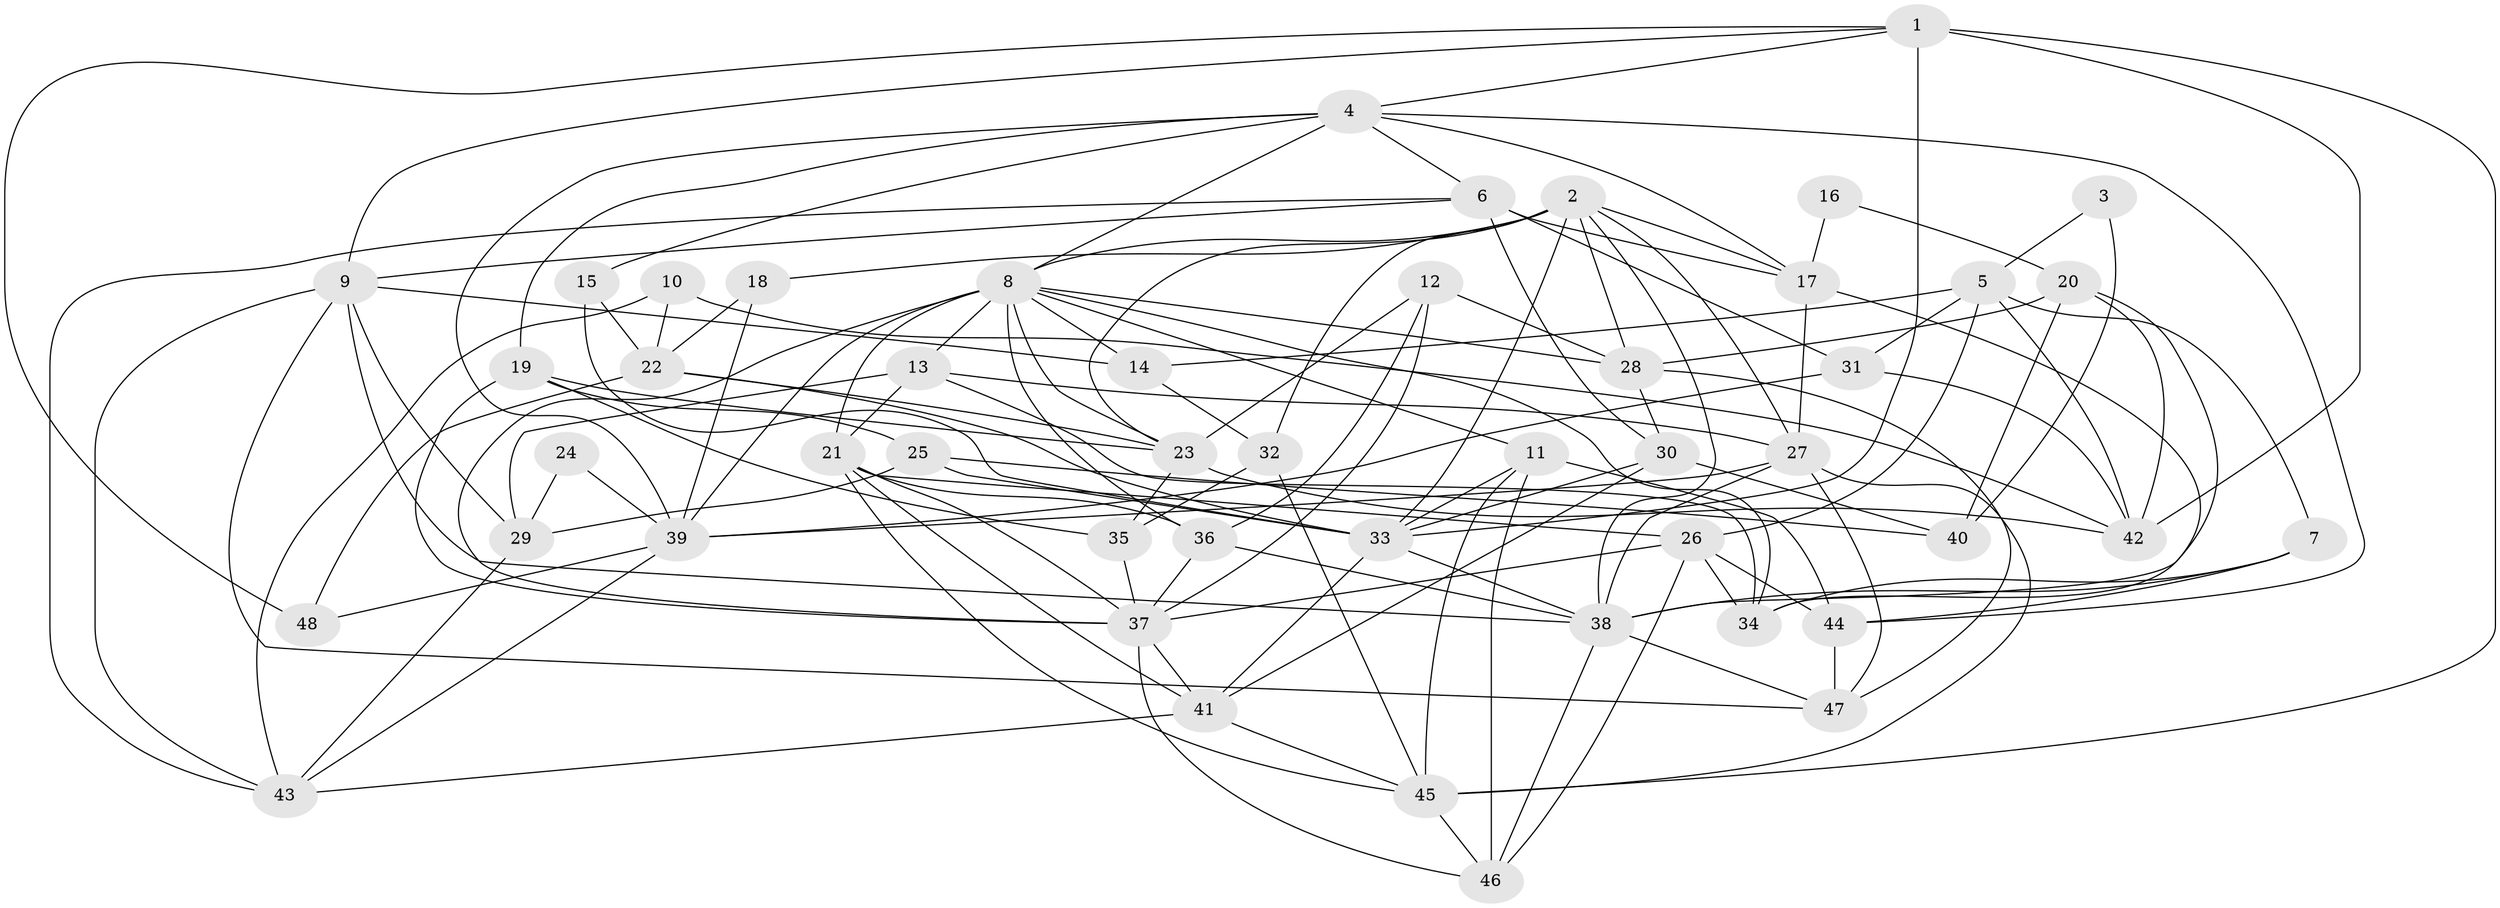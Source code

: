 // original degree distribution, {6: 0.07368421052631578, 5: 0.16842105263157894, 4: 0.29473684210526313, 3: 0.28421052631578947, 2: 0.12631578947368421, 8: 0.031578947368421054, 10: 0.010526315789473684, 7: 0.010526315789473684}
// Generated by graph-tools (version 1.1) at 2025/50/03/09/25 03:50:03]
// undirected, 48 vertices, 132 edges
graph export_dot {
graph [start="1"]
  node [color=gray90,style=filled];
  1;
  2;
  3;
  4;
  5;
  6;
  7;
  8;
  9;
  10;
  11;
  12;
  13;
  14;
  15;
  16;
  17;
  18;
  19;
  20;
  21;
  22;
  23;
  24;
  25;
  26;
  27;
  28;
  29;
  30;
  31;
  32;
  33;
  34;
  35;
  36;
  37;
  38;
  39;
  40;
  41;
  42;
  43;
  44;
  45;
  46;
  47;
  48;
  1 -- 4 [weight=1.0];
  1 -- 9 [weight=1.0];
  1 -- 33 [weight=2.0];
  1 -- 42 [weight=1.0];
  1 -- 45 [weight=1.0];
  1 -- 48 [weight=1.0];
  2 -- 8 [weight=1.0];
  2 -- 17 [weight=2.0];
  2 -- 18 [weight=1.0];
  2 -- 23 [weight=1.0];
  2 -- 27 [weight=1.0];
  2 -- 28 [weight=1.0];
  2 -- 32 [weight=1.0];
  2 -- 33 [weight=1.0];
  2 -- 38 [weight=1.0];
  3 -- 5 [weight=1.0];
  3 -- 40 [weight=1.0];
  4 -- 6 [weight=1.0];
  4 -- 8 [weight=1.0];
  4 -- 15 [weight=1.0];
  4 -- 17 [weight=1.0];
  4 -- 19 [weight=1.0];
  4 -- 39 [weight=1.0];
  4 -- 44 [weight=1.0];
  5 -- 7 [weight=1.0];
  5 -- 14 [weight=1.0];
  5 -- 26 [weight=1.0];
  5 -- 31 [weight=1.0];
  5 -- 42 [weight=1.0];
  6 -- 9 [weight=1.0];
  6 -- 17 [weight=1.0];
  6 -- 30 [weight=1.0];
  6 -- 31 [weight=1.0];
  6 -- 43 [weight=1.0];
  7 -- 34 [weight=1.0];
  7 -- 38 [weight=1.0];
  7 -- 44 [weight=1.0];
  8 -- 11 [weight=1.0];
  8 -- 13 [weight=1.0];
  8 -- 14 [weight=1.0];
  8 -- 21 [weight=1.0];
  8 -- 23 [weight=1.0];
  8 -- 28 [weight=1.0];
  8 -- 34 [weight=1.0];
  8 -- 36 [weight=1.0];
  8 -- 37 [weight=2.0];
  8 -- 39 [weight=1.0];
  9 -- 14 [weight=1.0];
  9 -- 29 [weight=1.0];
  9 -- 38 [weight=1.0];
  9 -- 43 [weight=1.0];
  9 -- 47 [weight=1.0];
  10 -- 22 [weight=1.0];
  10 -- 42 [weight=1.0];
  10 -- 43 [weight=1.0];
  11 -- 33 [weight=1.0];
  11 -- 44 [weight=1.0];
  11 -- 45 [weight=1.0];
  11 -- 46 [weight=1.0];
  12 -- 23 [weight=1.0];
  12 -- 28 [weight=1.0];
  12 -- 36 [weight=1.0];
  12 -- 37 [weight=2.0];
  13 -- 21 [weight=1.0];
  13 -- 27 [weight=1.0];
  13 -- 29 [weight=1.0];
  13 -- 34 [weight=1.0];
  14 -- 32 [weight=1.0];
  15 -- 22 [weight=1.0];
  15 -- 33 [weight=1.0];
  16 -- 17 [weight=1.0];
  16 -- 20 [weight=1.0];
  17 -- 27 [weight=1.0];
  17 -- 34 [weight=1.0];
  18 -- 22 [weight=1.0];
  18 -- 39 [weight=1.0];
  19 -- 23 [weight=1.0];
  19 -- 25 [weight=1.0];
  19 -- 35 [weight=1.0];
  19 -- 37 [weight=1.0];
  20 -- 28 [weight=1.0];
  20 -- 38 [weight=1.0];
  20 -- 40 [weight=1.0];
  20 -- 42 [weight=1.0];
  21 -- 26 [weight=1.0];
  21 -- 36 [weight=1.0];
  21 -- 37 [weight=1.0];
  21 -- 41 [weight=1.0];
  21 -- 45 [weight=1.0];
  22 -- 23 [weight=1.0];
  22 -- 33 [weight=1.0];
  22 -- 48 [weight=2.0];
  23 -- 35 [weight=1.0];
  23 -- 42 [weight=1.0];
  24 -- 29 [weight=1.0];
  24 -- 39 [weight=1.0];
  25 -- 29 [weight=1.0];
  25 -- 33 [weight=1.0];
  25 -- 40 [weight=1.0];
  26 -- 34 [weight=1.0];
  26 -- 37 [weight=1.0];
  26 -- 44 [weight=1.0];
  26 -- 46 [weight=1.0];
  27 -- 38 [weight=1.0];
  27 -- 39 [weight=1.0];
  27 -- 45 [weight=1.0];
  27 -- 47 [weight=1.0];
  28 -- 30 [weight=1.0];
  28 -- 47 [weight=1.0];
  29 -- 43 [weight=1.0];
  30 -- 33 [weight=1.0];
  30 -- 40 [weight=1.0];
  30 -- 41 [weight=1.0];
  31 -- 39 [weight=1.0];
  31 -- 42 [weight=1.0];
  32 -- 35 [weight=1.0];
  32 -- 45 [weight=1.0];
  33 -- 38 [weight=2.0];
  33 -- 41 [weight=1.0];
  35 -- 37 [weight=1.0];
  36 -- 37 [weight=1.0];
  36 -- 38 [weight=1.0];
  37 -- 41 [weight=1.0];
  37 -- 46 [weight=1.0];
  38 -- 46 [weight=1.0];
  38 -- 47 [weight=1.0];
  39 -- 43 [weight=1.0];
  39 -- 48 [weight=1.0];
  41 -- 43 [weight=1.0];
  41 -- 45 [weight=1.0];
  44 -- 47 [weight=1.0];
  45 -- 46 [weight=1.0];
}
